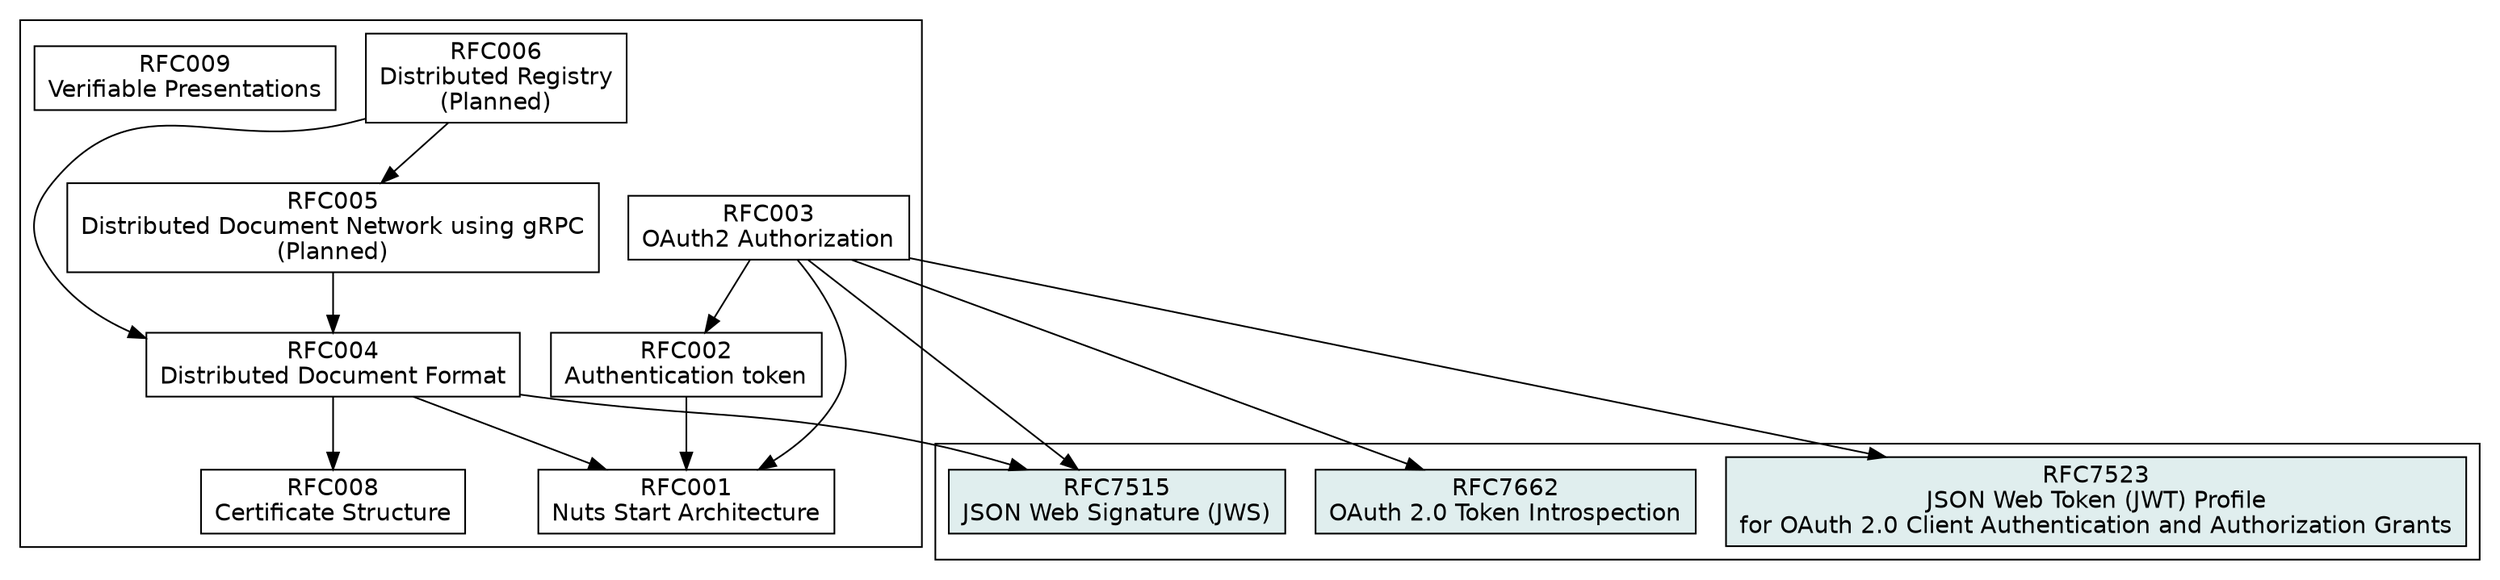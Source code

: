 digraph D {
    graph [fontname = "helvetica"];
    node [fontname = "helvetica",shape=box];
    edge [fontname = "helvetica"];
    root = RFC001;
    overlap = false;

    // Internal RFCs
    subgraph cluster_internal {
        RFC001 [label = "RFC001\nNuts Start Architecture",href = "rfc001-nuts-start-architecture"];
        RFC002 [label = "RFC002\nAuthentication token",href = "rfc002-authentication-token"];
        RFC003 [label = "RFC003\nOAuth2 Authorization",href = "rfc003-oauth2-authorization"];
        RFC004 [label = "RFC004\nDistributed Document Format",href = "rfc004-distributed-document-format"];
        RFC005 [label = "RFC005\nDistributed Document Network using gRPC\n(Planned)",href = "rfc005-distributed-document-network-grpc"];
        RFC006 [label = "RFC006\nDistributed Registry\n(Planned)",href = "rfc006-distributed-registry"];
        RFC008 [label = "RFC008\nCertificate Structure",href = "rfc008-certificate-structure"];
        RFC009 [label = "RFC009\nVerifiable Presentations",href = "rfc009-verifiable-presentations"];
    }

    // External RFCs
    subgraph cluster_external {
        RFC7662_EXT [label = "RFC7662\nOAuth 2.0 Token Introspection", fillcolor=azure2, style=filled, href = "https://tools.ietf.org/html/rfc7662"]
        RFC7523_EXT [label = "RFC7523\nJSON Web Token (JWT) Profile\nfor OAuth 2.0 Client Authentication and Authorization Grants", fillcolor=azure2, style=filled, href = "https://tools.ietf.org/html/rfc7523"]
        RFC7515_EXT [label = "RFC7515\nJSON Web Signature (JWS)", fillcolor=azure2, style=filled, href = "https://tools.ietf.org/html/rfc7515"]
    }

    RFC002 -> RFC001

    RFC003 -> RFC001
    RFC003 -> RFC002
    RFC003 -> RFC7662_EXT
    RFC003 -> RFC7523_EXT
    RFC003 -> RFC7515_EXT

    RFC004 -> RFC001
    RFC004 -> RFC7515_EXT
    RFC004 -> RFC008

    RFC005 -> RFC004

    RFC006 -> RFC004
    RFC006 -> RFC005
}